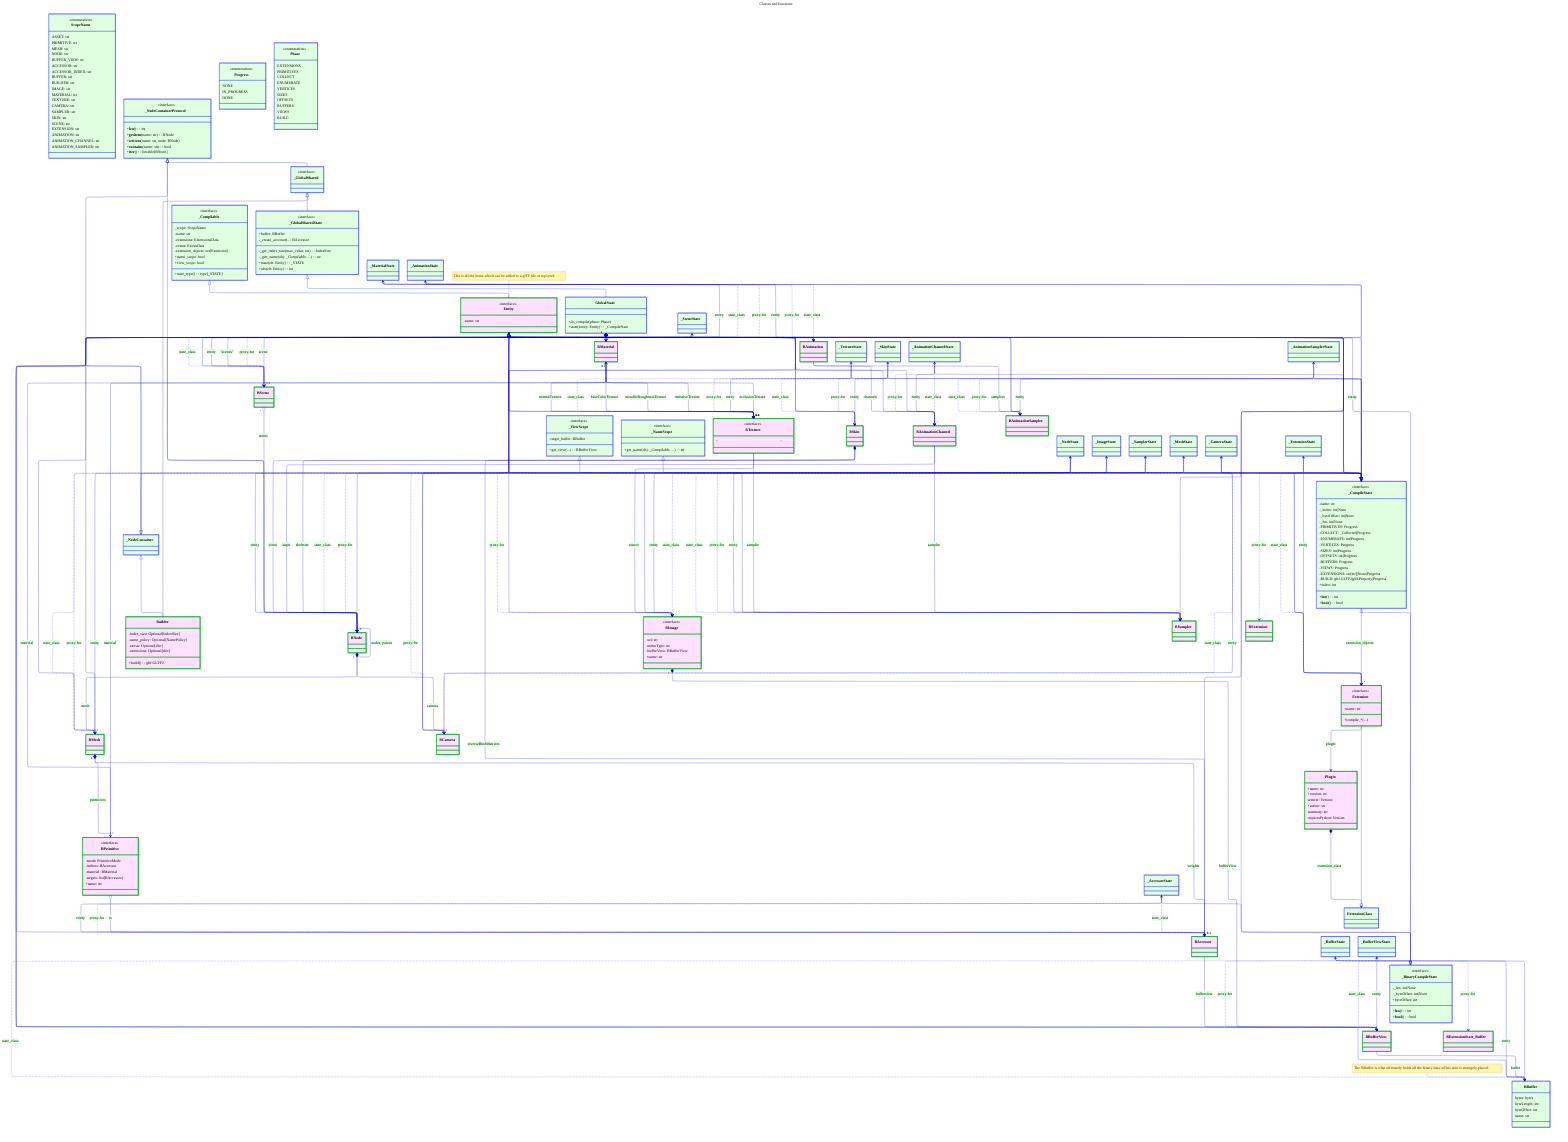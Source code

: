 ---
id: b3a4cd18-1305-488d-ba20-9ee71f002f60
title: "Classes and functions"
config:
    layout: elk
    elk:
        mergeEdges: true
        nodePlacementStrategy: BRANDES_KOEPF
    theme: base
    themeVariables:
        darkMode: false
        darkModeBackground: "#000000"
        primaryColor: "#e0ffe0"
        primaryTextColor: "#000000"
        secondaryColor: "#e0d9ef"
        secondaryTextColor: "#0000ff"
        tertiaryColor: "#f8f9fa"
        tertiaryTextColor: "#00ff00"
        borderRadius: "0.25rem"
        fontSize: "1rem"
        fontFamily: "Arial, sans-serif"
        background: "#00ff00"
        lineColor: "#0000cc"
        nodeBorder: "#0000ff"
---
classDiagram
    note for BBuffer "The BBuffer is what ultimately holds all the binary data.\nThis note is strangely placed."
    note for Entity "This is all the items which can be added to a glTF file at top level."
    class BBuffer {
        bytes: bytes
        byteLength: int
        byteOffset: int
        name: str
    }
    classDef Final fill:#f9f,stroke:#000,stroke-width:8px;
    class ScopeName {
        <<enumeration>>
        ASSET: str
        PRIMITIVE: str
        MESH: str
        NODE: str
        BUFFER_VIEW: str
        ACCESSOR: str
        ACCESSOR_INDEX: str
        BUFFER: str
        BUILDER: str
        IMAGE: str
        MATERIAL: str
        TEXTURE: str
        CAMERA: str
        SAMPLER: str
        SKIN: str
        SCENE: str
        EXTENSION: str
        ANIMATION: str
        ANIMATION_CHANNEL: str
        ANIMATION_SAMPLER: str

    }

    class _Compilable {
        <<interface>>
        _scope: ScopeName
        -name: str
        -extensions: ExtensionsData
        -extras: ExtrasData
        -extension_objects: set[Extension]
        +name_scope: bool
        +view_scope: bool
        +state_type(): type[_STATE]
    }

    class Builder:::User {
        -index_size: Optional[IndexSize]
        -name_policy: Optional[NamePolicy]
        -extras: Optional[dict]
        -extensions: Optional[dict]
        +build(): gltf.GLTF2
    }

    class _ViewScope {
        <<interface>>
        -target_buffer: BBuffer
        +get_view(...): BBufferView
    }
    class _NameScope {
        <<interface>>
        +get_name(obj: _Compilable, ...): str
    }

    class _NodeContainerProtocol {
        <<interface>>
        +__len__(): int
        +__getitem__(name: str): BNode
        +__setitem__(name: str, node: BNode)
        +__contains__(name: str): bool
        +__iter__(): Iterable[BNode]
    }

    class _GlobalShared {
        <<interface>>
    }
    _NodeContainer <|-- Builder
    _GlobalShared <|-- Builder
    _NodeContainerProtocol <|-- _NodeContainer
    _NodeContainerProtocol <|-- _GlobalShared

    class _GlobalSharedState {
        <<interface>>
        +buffer: BBuffer
        -_get_index_size(max_value: int): IndexSize
        -_gen_name(obj: _Compilable, ...): str
        -_create_accessor(...: BAccessor
        +state(elt: Entity): _STATE
        +idx(elt: Entity): int
    }
    class Entity:::User {
        <<interface>>

        -name: str  　　　　　　　　　　　　　　　　.
    }

    class Plugin:::User {
        +name: str
        +version: str
        semver: Version
        +author: str
        summary: str
        requiresPython: Version
    }
    class Extension:::User {
        <<interface>>
        +name: str
        +compile_*(...)
    }
    Extension --> Plugin : plugin
    Plugin *--> ExtensionClass : extension_class
    Extension --|> ExtensionClass

    _Compilable <|-- Entity
    Entity <|-- BNode
    Entity <|-- BBuffer
    Entity <|-- BBufferView
    Entity <|-- BAccessor
    Entity <|-- BTexture
    Entity <|-- BImage
    Entity <|-- BSampler
    Entity <|-- BMaterial
    Entity <|-- BMesh
    Entity <|-- BCamera
    Entity <|-- BScene
    Entity <|-- BSkin
    Entity <|-- BAnimation
    Entity <|-- BAnimationChannel
    Entity <|-- BAnimationSampler
    Entity <|-- Extension


    BSkin --> "1" BNode : skeleton
    BSkin --> "*" BNode : joints
    BSkin *--> "0..1" BAccessor : inverseBindMatrices
    class BSkin:::User
    class BTexture:::User {
        <<interface>>
        " 　　　　　　　　　　　　　　　　"
    }
    class BImage:::User {
        <<interface>>
        -uri: str
        -mimeType: str
        -bufferView: BBufferView
        +name: str
    }
    BTexture --> BImage : source
    BTexture --> BSampler : sampler

    class BMaterial:::User
    BMaterial --> "0..1" BTexture : baseColorTexture
    BMaterial --> "0..1" BTexture : metallicRoughnessTexture
    BMaterial --> "0..1" BTexture : normalTexture
    BMaterial --> "0..1" BTexture : occlusionTexture
    BMaterial --> "0..1" BTexture : emissiveTexture


    _NodeContainerProtocol <|-- BNode
    class BNode:::User
    class BScene:::User
    class BCamera:::User
    class BAccessor:::User
    class BBufferView:::User
    class BAnimation:::User
    class BAnimationChannel:::User
    class BAnimationSampler:::User
    class BSampler:::User
    class BExtension:::User
    class BExtensionState_Buffer:::User
    class BMesh:::User
    class BPrimitive:::User
    BNode "1" -- "*" BNode : nodes, parent
    BScene "*" o--> "*" BNode : nodes

    BNode o--> "0..1" BCamera : camera

    BNode "1" *--> "0..1" BMesh : mesh
    BMesh "1" *--> "0..1" BPrimitive : primitives
    BMesh "1" *--> "0..1" BAccessor : weights

    class BPrimitive:::User {
        <<interface>>
        -mode: PrimitiveMode
        -indices: BAccessor
        -material: BMaterial
        -targets: list[BAccessor]
        +name: str
    }
    BPrimitive --> "0..1" BMaterial : material
    BPrimitive o--> "0..1" BAccessor : in


    BAccessor --> BBufferView : bufferview

    BBufferView --> BBuffer : buffer

    BPrimitive --> "0..1" BMaterial : material

    BImage "1" *--> "1" BBufferView : bufferView

    BAnimationChannel --> BSampler : sampler
    BAnimationChannel --> BNode : target

    BAnimation --> "*" BAnimationChannel : channels
    BAnimation --> "*" BAnimationSampler : samplers


    class _CompileState {
        <<interface>>
        -name: str
        -_index: int|None
        -_byteOffset: int|None
        -_len: int|None
        -PRIMITIVES: Progress
        -COLLECT: _Collected|Progress
        -ENUMERATE: int|Progress
        -VERTICES: Progress
        -SIZES: int|Progress
        -OFFSETS: int|Progress
        -BUFFERS: Progress
        -VIEWS: Progress
        -EXTENSIONS: set[str]|None|Progress
        -BUILD: gltf.GLTF2|gltf.Property|Progress
        +index: int
        +__len__(): int
        +__bool__(): bool
    }

    class _BinaryCompileState {
        <<interface>>
        -_len: int|None
        -_byteOffset: int|None
        +byteOffset: int
        +__len__(): int
        +__bool__(): bool
    }

    class GlobalState {
        +do_compile(phase: Phase)
        +state(entity: Entity): _CompileState
    }

    class Progress {
        <<enumeration>>
        NONE
        IN_PROGRESS
        DONE
    }

    class Phase {
        <<enumeration>>
        EXTENSIONS
        PRIMITIVES
        COLLECT
        ENUMERATE
        VERTICES
        SIZES
        OFFSETS
        BUFFERS
        VIEWS
        BUILD
    }


    _BinaryCompileState <|-- GlobalState
    _NodeContainer <|-- GlobalState
    _GlobalSharedState <|-- GlobalState
    _CompileState <|-- _BinaryCompileState
    _ViewScope <|-- _CompileState
    _NameScope <|-- _CompileState
    _GlobalShared <|-- _GlobalSharedState


    BNode ..> _NodeState : state_class
    BBuffer ..> _BufferState : state_class
    BBufferView ..> _BufferViewState : state_class
    BAccessor ..> _AccessorState : state_class
    BTexture ..> _TextureState : state_class
    BImage ..> _ImageState : state_class
    BSampler ..> _SamplerState : state_class
    BMaterial ..> _MaterialState : state_class
    BMesh ..> _MeshState : state_class
    BCamera ..> _CameraState : state_class
    BScene ..> _SceneState : state_class
    BSkin ..> _SkinState : state_class
    BAnimation ..> _AnimationState : state_class
    BAnimationChannel ..> _AnimationChannelState : state_class
    BAnimationSampler ..> _AnimationSamplerState : state_class
    Extension ..> _ExtensionState : state_class

    _NodeState --|> _CompileState
    _NodeState --|> _NodeContainer
    _BufferState --|> _BinaryCompileState
    _BufferViewState --|> _BinaryCompileState
    _AccessorState --|> _BinaryCompileState
    _TextureState --|> _CompileState
    _ImageState --|> _CompileState
    _SamplerState --|> _CompileState
    _MaterialState --|> _CompileState
    _MeshState --|> _CompileState
    _CameraState --|> _CompileState
    _SceneState --|> _CompileState
    _SkinState --|> _CompileState
    _AnimationState --|> _CompileState
    _AnimationChannelState --|> _CompileState
    _AnimationSamplerState --|> _CompileState
    _ExtensionState --|> _CompileState

    _NodeState ..> BNode : proxy-for
    _BufferState ..> BExtensionState_Buffer : proxy-for
    _BufferViewState ..> BBufferView : proxy-for
    _AccessorState ..> BAccessor : proxy-for
    _TextureState ..> BTexture : proxy-for
    _ImageState ..> BImage : proxy-for
    _SamplerState ..> BSampler : proxy-for
    _MaterialState ..> BMaterial : proxy-for
    _MeshState ..> BMesh : proxy-for
    _CameraState ..> BCamera : proxy-for
    _SceneState ..> BScene : proxy-for
    _SkinState ..> BSkin : proxy-for
    _AnimationState ..> BAnimation : proxy-for
    _AnimationChannelState ..> BAnimationChannel : proxy-for
    _AnimationSamplerState ..> BAnimationSampler : proxy-for
    _ExtensionState ..> BExtension : proxy-for

    _NodeState --> BNode : entity
    _BufferState --> BBuffer : entity
    _BufferViewState --> BBufferView : entity
    _AccessorState --> BAccessor : entity
    _TextureState --> BTexture : entity
    _ImageState --> BImage : entity
    _SamplerState --> BSampler : entity
    _MaterialState --> BMaterial : entity
    _MeshState --> BMesh : entity
    _CameraState --> BCamera : entity
    _SceneState --> BScene : entity
    _SkinState --> BSkin : entity
    _AnimationState --> BAnimation : entity
    _AnimationChannelState --> BAnimationChannel : entity
    _AnimationSamplerState --> BAnimationSampler : entity
    _ExtensionState --> Extension : entity

    GlobalState *--> BNode
    GlobalState *--> BBuffer
    GlobalState *--> BBufferView
    GlobalState *--> BAccessor
    GlobalState *--> BTexture
    GlobalState *--> BImage
    GlobalState *--> BSampler
    GlobalState *--> BMaterial
    GlobalState *--> BMesh
    GlobalState *--> BCamera
    GlobalState "1" *--> "*" BScene : "scenes"
    GlobalState *--> BSkin
    GlobalState *--> BAnimation
    GlobalState *--> BAnimationChannel
    GlobalState *--> BAnimationSampler
    GlobalState *--> Extension
    GlobalState "1" --> "0..1" BScene : scene

    _CompileState --> Entity : entity
    _CompileState --> "*" Extension: extension_objects


    classDef User fill:#ffe0ff,stroke:#0a2,stroke-width:2px;
